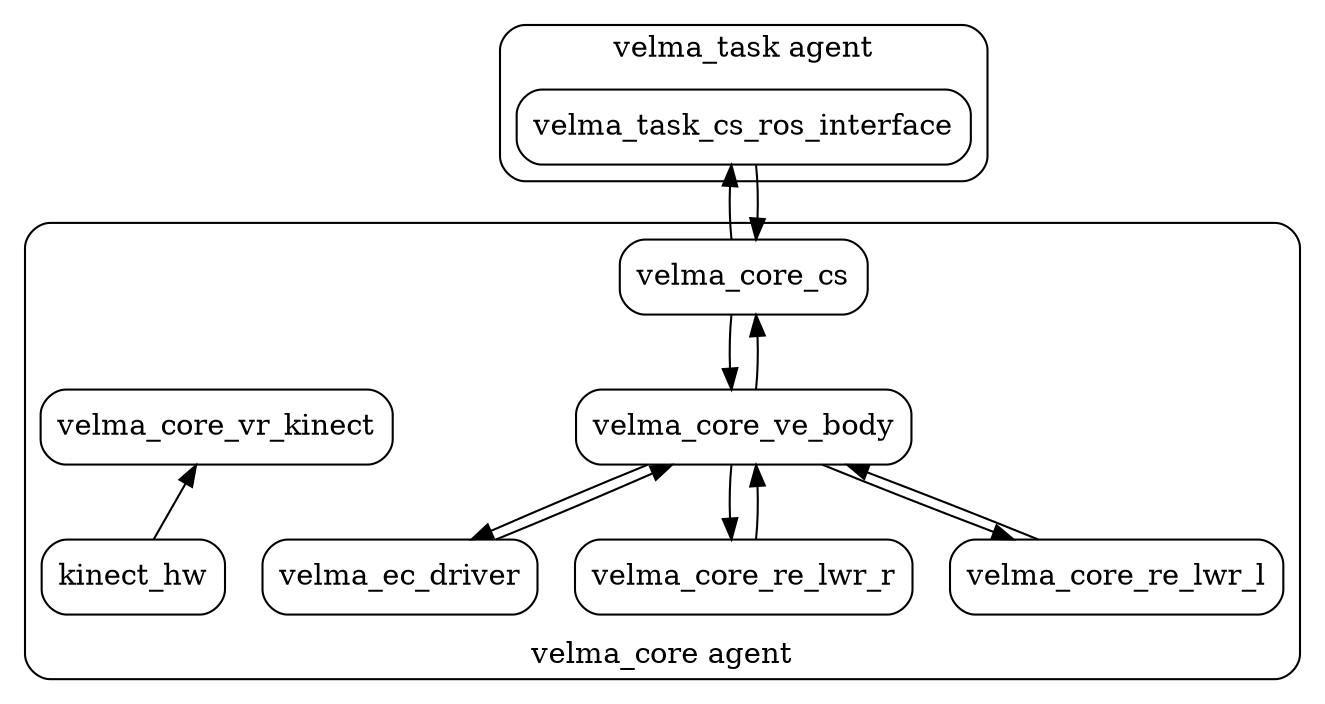 digraph graphname {
    subgraph cluster_1 {
        style=rounded
        node [style=filled shape=box style=rounded];
        {rank = same; velma_task_cs_ros_interface;}
        label = "velma_task agent";
    }

    subgraph cluster_2 {
        style=rounded
        labelloc=b
        node [style=filled shape=box style=rounded];
        velma_core_cs -> velma_core_ve_body -> velma_ec_driver;
        velma_ec_driver -> velma_core_ve_body -> velma_core_cs;
        velma_core_ve_body -> velma_core_re_lwr_r;
        velma_core_ve_body -> velma_core_re_lwr_l;
        velma_core_re_lwr_r -> velma_core_ve_body;
        velma_core_re_lwr_l -> velma_core_ve_body;
        kinect_hw -> velma_core_vr_kinect;
        {rank=sink kinect_hw; velma_core_re_lwr_r; velma_core_re_lwr_l; velma_ec_driver;}
        label = "velma_core agent";
    }

    velma_task_cs_ros_interface -> velma_core_cs;
    velma_core_cs -> velma_task_cs_ros_interface;

    margin=0;   # for whole graph
}

